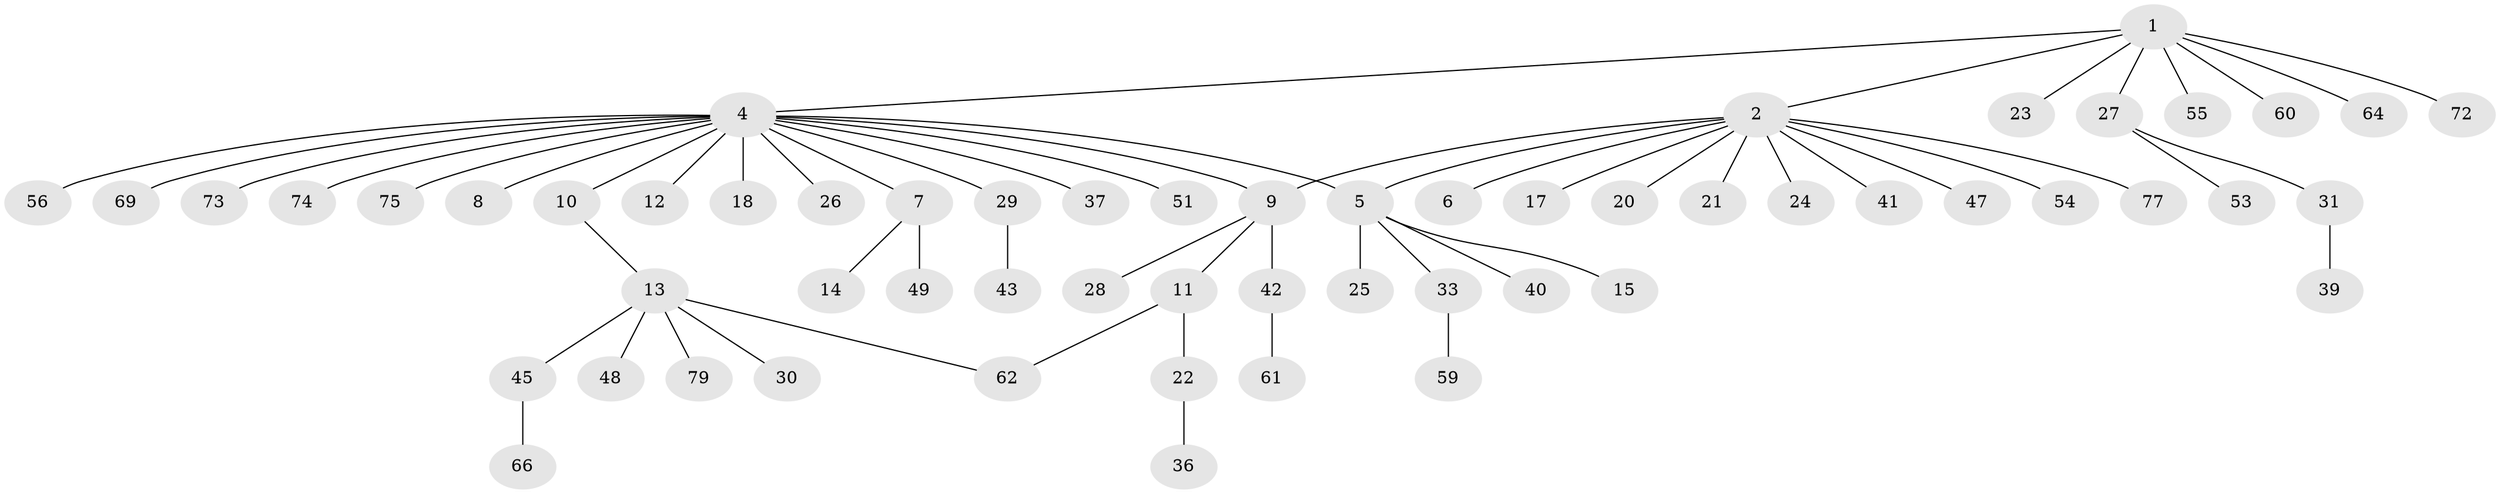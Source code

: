 // Generated by graph-tools (version 1.1) at 2025/23/03/03/25 07:23:54]
// undirected, 58 vertices, 60 edges
graph export_dot {
graph [start="1"]
  node [color=gray90,style=filled];
  1 [super="+19"];
  2 [super="+3"];
  4 [super="+32"];
  5 [super="+50"];
  6 [super="+16"];
  7 [super="+35"];
  8 [super="+44"];
  9 [super="+78"];
  10;
  11 [super="+52"];
  12;
  13 [super="+67"];
  14 [super="+71"];
  15;
  17;
  18;
  20;
  21 [super="+38"];
  22;
  23;
  24 [super="+63"];
  25;
  26;
  27 [super="+70"];
  28;
  29 [super="+68"];
  30 [super="+34"];
  31 [super="+65"];
  33 [super="+58"];
  36;
  37;
  39;
  40;
  41;
  42;
  43;
  45 [super="+46"];
  47 [super="+57"];
  48;
  49;
  51;
  53;
  54;
  55 [super="+76"];
  56;
  59;
  60;
  61;
  62;
  64;
  66;
  69;
  72;
  73;
  74;
  75;
  77;
  79;
  1 -- 2;
  1 -- 4;
  1 -- 64;
  1 -- 55;
  1 -- 23;
  1 -- 72;
  1 -- 27;
  1 -- 60;
  2 -- 5;
  2 -- 6;
  2 -- 17;
  2 -- 20;
  2 -- 21;
  2 -- 24;
  2 -- 41;
  2 -- 47;
  2 -- 54;
  2 -- 77;
  2 -- 9;
  4 -- 5;
  4 -- 7;
  4 -- 8;
  4 -- 10;
  4 -- 12;
  4 -- 18;
  4 -- 26;
  4 -- 29;
  4 -- 37;
  4 -- 56;
  4 -- 69;
  4 -- 73;
  4 -- 74;
  4 -- 9;
  4 -- 75;
  4 -- 51;
  5 -- 15;
  5 -- 25;
  5 -- 33;
  5 -- 40;
  7 -- 14;
  7 -- 49;
  9 -- 11;
  9 -- 28;
  9 -- 42;
  10 -- 13;
  11 -- 22;
  11 -- 62;
  13 -- 30;
  13 -- 45;
  13 -- 48;
  13 -- 62;
  13 -- 79;
  22 -- 36;
  27 -- 31;
  27 -- 53;
  29 -- 43;
  31 -- 39;
  33 -- 59;
  42 -- 61;
  45 -- 66;
}
